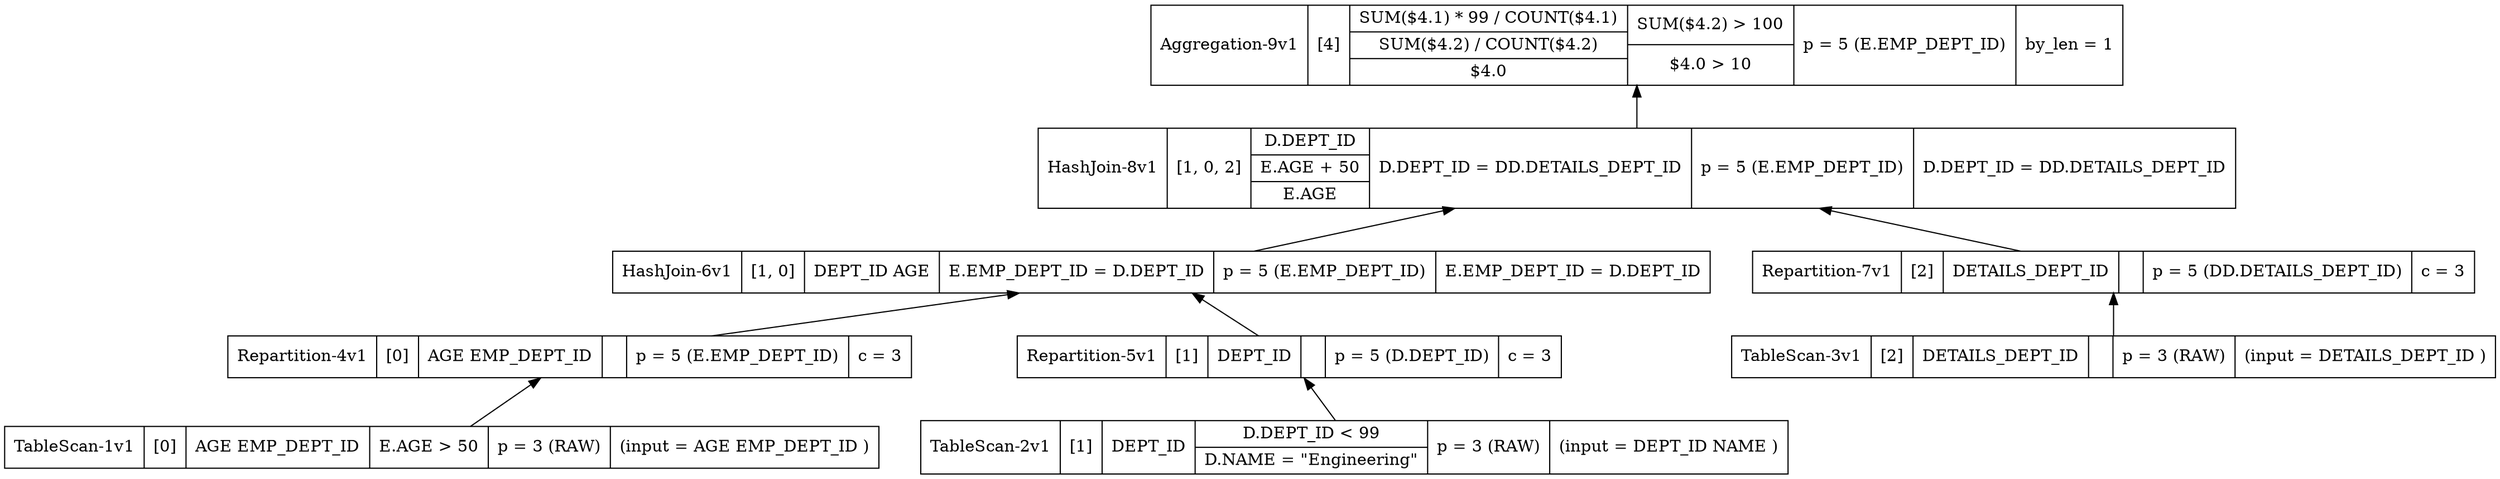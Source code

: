 digraph example1 {
    node [shape=record];
    rankdir=BT;
    nodesep=0.5;
    ordering="in";
    lopkeyLOPKey8v1 -> lopkeyLOPKey9v1;
    lopkeyLOPKey6v1 -> lopkeyLOPKey8v1;
    lopkeyLOPKey4v1 -> lopkeyLOPKey6v1;
    lopkeyLOPKey1v1 -> lopkeyLOPKey4v1;
    lopkeyLOPKey1v1[label="TableScan-1v1|[0]|AGE EMP_DEPT_ID |{E.AGE \> 50}|p = 3 (RAW)|(input = AGE EMP_DEPT_ID )"];
    lopkeyLOPKey4v1[label="Repartition-4v1|[0]|AGE EMP_DEPT_ID |{}|p = 5 (E.EMP_DEPT_ID)|c = 3"];
    lopkeyLOPKey5v1 -> lopkeyLOPKey6v1;
    lopkeyLOPKey2v1 -> lopkeyLOPKey5v1;
    lopkeyLOPKey2v1[label="TableScan-2v1|[1]|DEPT_ID |{D.DEPT_ID \< 99|D.NAME = \"Engineering\"}|p = 3 (RAW)|(input = DEPT_ID NAME )"];
    lopkeyLOPKey5v1[label="Repartition-5v1|[1]|DEPT_ID |{}|p = 5 (D.DEPT_ID)|c = 3"];
    lopkeyLOPKey6v1[label="HashJoin-6v1|[1, 0]|DEPT_ID AGE |{E.EMP_DEPT_ID = D.DEPT_ID}|p = 5 (E.EMP_DEPT_ID)|{E.EMP_DEPT_ID = D.DEPT_ID}"];
    lopkeyLOPKey7v1 -> lopkeyLOPKey8v1;
    lopkeyLOPKey3v1 -> lopkeyLOPKey7v1;
    lopkeyLOPKey3v1[label="TableScan-3v1|[2]|DETAILS_DEPT_ID |{}|p = 3 (RAW)|(input = DETAILS_DEPT_ID )"];
    lopkeyLOPKey7v1[label="Repartition-7v1|[2]|DETAILS_DEPT_ID |{}|p = 5 (DD.DETAILS_DEPT_ID)|c = 3"];
    lopkeyLOPKey8v1[label="HashJoin-8v1|[1, 0, 2]|{D.DEPT_ID|E.AGE + 50|E.AGE}|{D.DEPT_ID = DD.DETAILS_DEPT_ID}|p = 5 (E.EMP_DEPT_ID)|{D.DEPT_ID = DD.DETAILS_DEPT_ID}"];
    lopkeyLOPKey9v1[label="Aggregation-9v1|[4]|{SUM($4.1) * 99 / COUNT($4.1)|SUM($4.2) / COUNT($4.2)|$4.0}|{SUM($4.2) \> 100|$4.0 \> 10}|p = 5 (E.EMP_DEPT_ID)|by_len = 1"];
}
